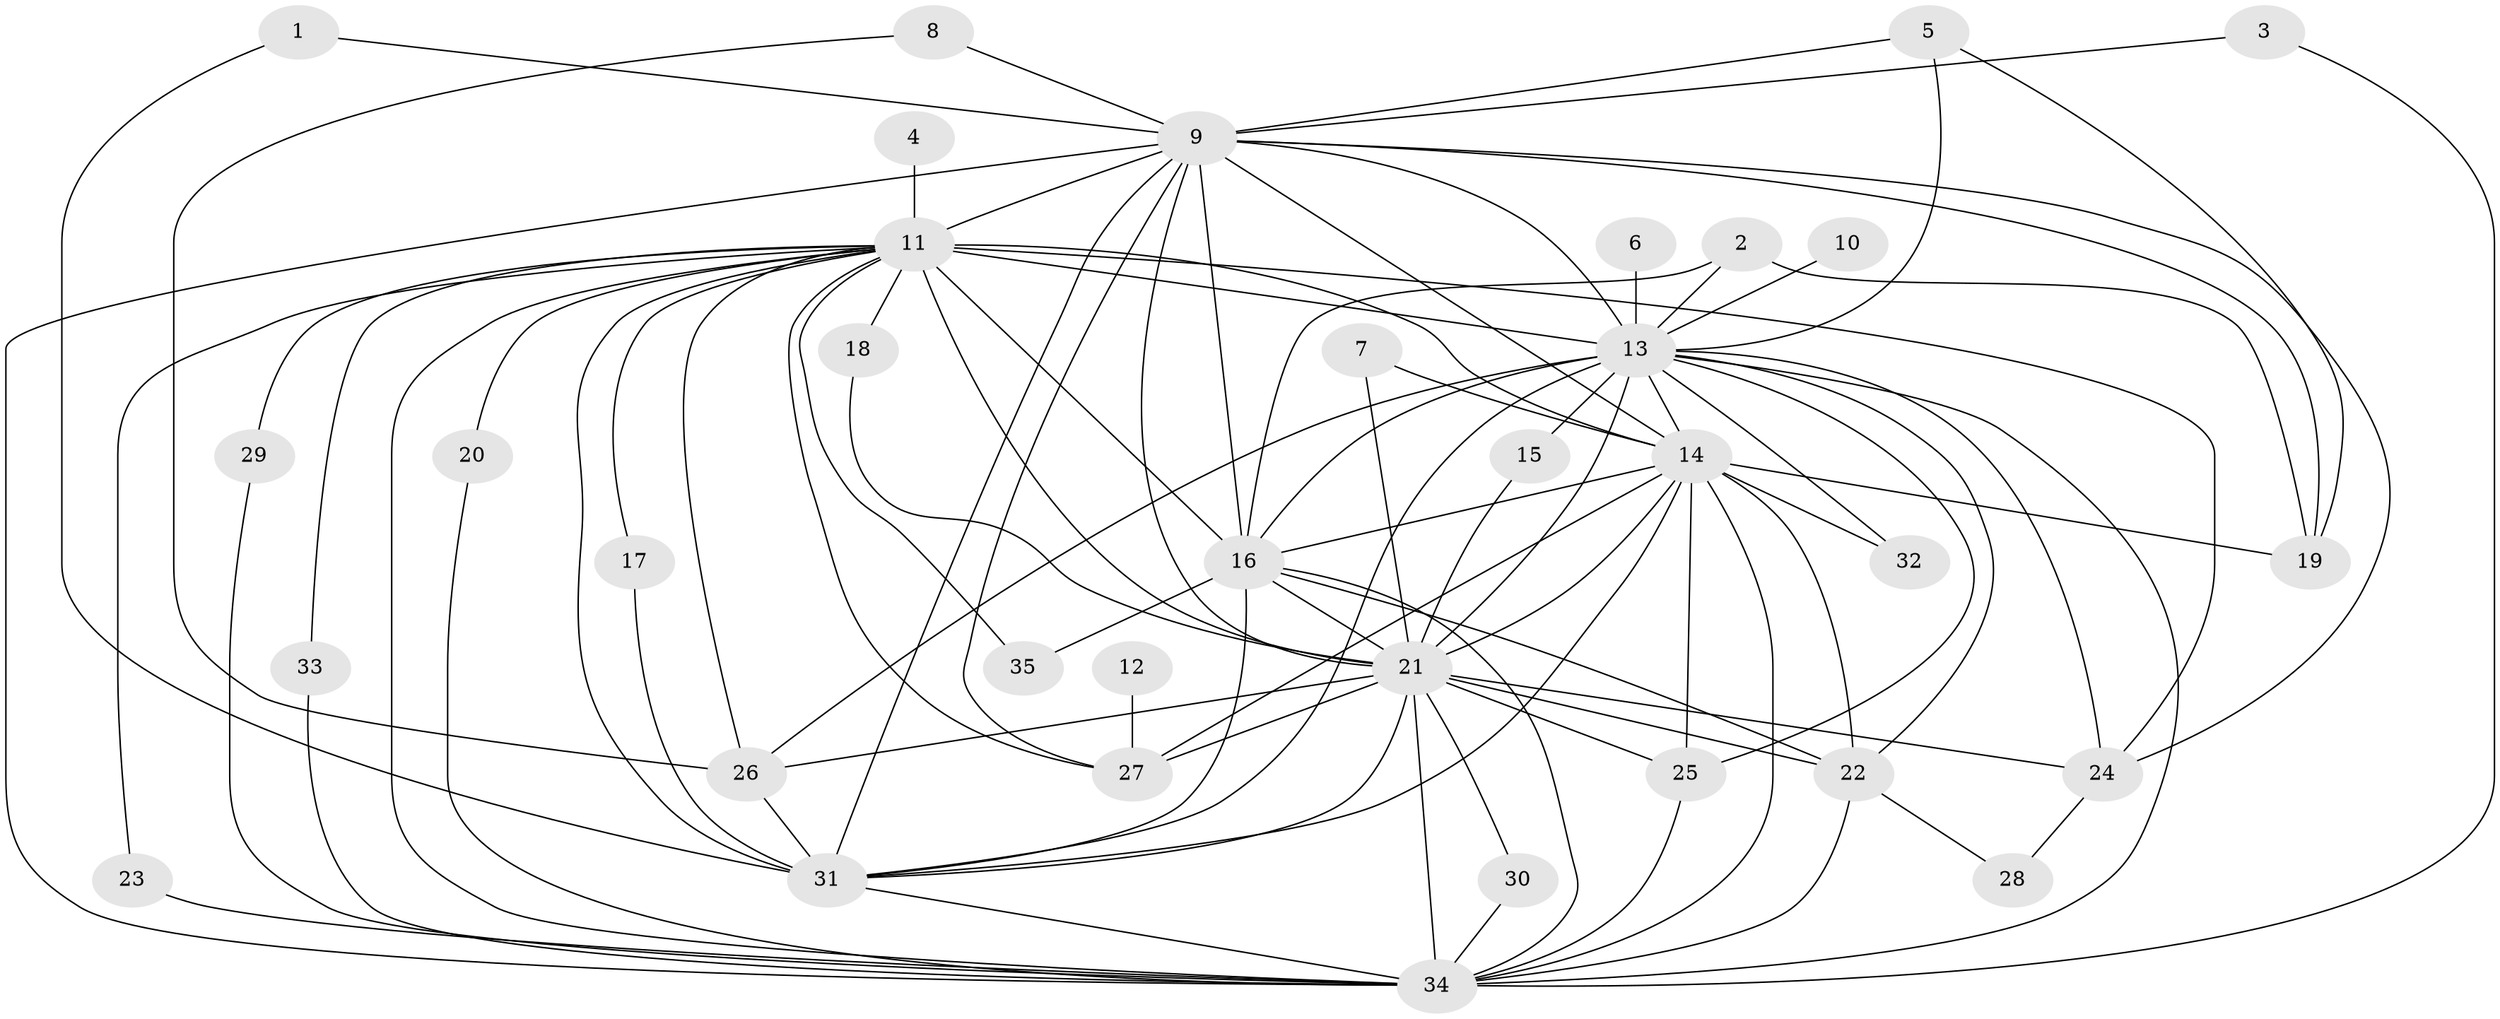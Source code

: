 // original degree distribution, {15: 0.014492753623188406, 18: 0.014492753623188406, 29: 0.014492753623188406, 16: 0.014492753623188406, 20: 0.014492753623188406, 21: 0.028985507246376812, 13: 0.014492753623188406, 14: 0.028985507246376812, 4: 0.08695652173913043, 2: 0.6086956521739131, 3: 0.13043478260869565, 5: 0.028985507246376812}
// Generated by graph-tools (version 1.1) at 2025/49/03/09/25 03:49:33]
// undirected, 35 vertices, 91 edges
graph export_dot {
graph [start="1"]
  node [color=gray90,style=filled];
  1;
  2;
  3;
  4;
  5;
  6;
  7;
  8;
  9;
  10;
  11;
  12;
  13;
  14;
  15;
  16;
  17;
  18;
  19;
  20;
  21;
  22;
  23;
  24;
  25;
  26;
  27;
  28;
  29;
  30;
  31;
  32;
  33;
  34;
  35;
  1 -- 9 [weight=1.0];
  1 -- 31 [weight=1.0];
  2 -- 13 [weight=1.0];
  2 -- 16 [weight=1.0];
  2 -- 19 [weight=1.0];
  3 -- 9 [weight=1.0];
  3 -- 34 [weight=1.0];
  4 -- 11 [weight=2.0];
  5 -- 9 [weight=1.0];
  5 -- 13 [weight=1.0];
  5 -- 19 [weight=1.0];
  6 -- 13 [weight=1.0];
  7 -- 14 [weight=1.0];
  7 -- 21 [weight=1.0];
  8 -- 9 [weight=1.0];
  8 -- 26 [weight=1.0];
  9 -- 11 [weight=2.0];
  9 -- 13 [weight=2.0];
  9 -- 14 [weight=2.0];
  9 -- 16 [weight=1.0];
  9 -- 19 [weight=1.0];
  9 -- 21 [weight=1.0];
  9 -- 24 [weight=1.0];
  9 -- 27 [weight=1.0];
  9 -- 31 [weight=1.0];
  9 -- 34 [weight=2.0];
  10 -- 13 [weight=2.0];
  11 -- 13 [weight=2.0];
  11 -- 14 [weight=5.0];
  11 -- 16 [weight=3.0];
  11 -- 17 [weight=1.0];
  11 -- 18 [weight=1.0];
  11 -- 20 [weight=1.0];
  11 -- 21 [weight=3.0];
  11 -- 23 [weight=1.0];
  11 -- 24 [weight=1.0];
  11 -- 26 [weight=1.0];
  11 -- 27 [weight=1.0];
  11 -- 29 [weight=1.0];
  11 -- 31 [weight=3.0];
  11 -- 33 [weight=1.0];
  11 -- 34 [weight=2.0];
  11 -- 35 [weight=1.0];
  12 -- 27 [weight=2.0];
  13 -- 14 [weight=2.0];
  13 -- 15 [weight=1.0];
  13 -- 16 [weight=2.0];
  13 -- 21 [weight=3.0];
  13 -- 22 [weight=1.0];
  13 -- 24 [weight=2.0];
  13 -- 25 [weight=1.0];
  13 -- 26 [weight=1.0];
  13 -- 31 [weight=1.0];
  13 -- 32 [weight=1.0];
  13 -- 34 [weight=1.0];
  14 -- 16 [weight=2.0];
  14 -- 19 [weight=1.0];
  14 -- 21 [weight=2.0];
  14 -- 22 [weight=1.0];
  14 -- 25 [weight=1.0];
  14 -- 27 [weight=2.0];
  14 -- 31 [weight=2.0];
  14 -- 32 [weight=1.0];
  14 -- 34 [weight=3.0];
  15 -- 21 [weight=1.0];
  16 -- 21 [weight=1.0];
  16 -- 22 [weight=1.0];
  16 -- 31 [weight=1.0];
  16 -- 34 [weight=1.0];
  16 -- 35 [weight=1.0];
  17 -- 31 [weight=1.0];
  18 -- 21 [weight=1.0];
  20 -- 34 [weight=1.0];
  21 -- 22 [weight=1.0];
  21 -- 24 [weight=1.0];
  21 -- 25 [weight=1.0];
  21 -- 26 [weight=1.0];
  21 -- 27 [weight=1.0];
  21 -- 30 [weight=1.0];
  21 -- 31 [weight=1.0];
  21 -- 34 [weight=2.0];
  22 -- 28 [weight=1.0];
  22 -- 34 [weight=1.0];
  23 -- 34 [weight=1.0];
  24 -- 28 [weight=1.0];
  25 -- 34 [weight=1.0];
  26 -- 31 [weight=1.0];
  29 -- 34 [weight=1.0];
  30 -- 34 [weight=1.0];
  31 -- 34 [weight=1.0];
  33 -- 34 [weight=1.0];
}
